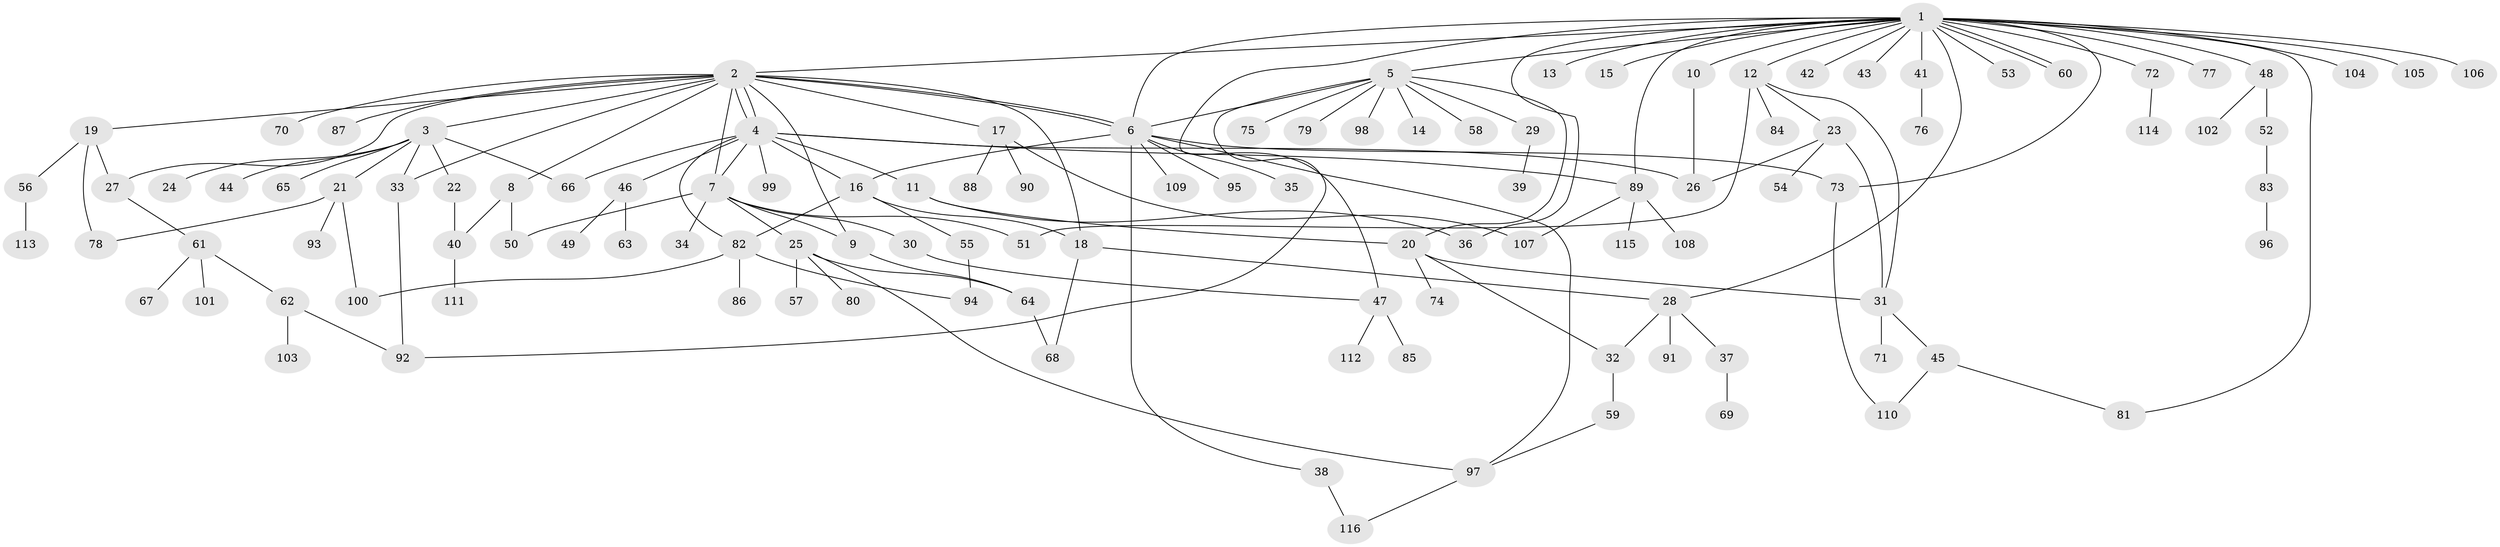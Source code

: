 // Generated by graph-tools (version 1.1) at 2025/49/03/09/25 03:49:59]
// undirected, 116 vertices, 155 edges
graph export_dot {
graph [start="1"]
  node [color=gray90,style=filled];
  1;
  2;
  3;
  4;
  5;
  6;
  7;
  8;
  9;
  10;
  11;
  12;
  13;
  14;
  15;
  16;
  17;
  18;
  19;
  20;
  21;
  22;
  23;
  24;
  25;
  26;
  27;
  28;
  29;
  30;
  31;
  32;
  33;
  34;
  35;
  36;
  37;
  38;
  39;
  40;
  41;
  42;
  43;
  44;
  45;
  46;
  47;
  48;
  49;
  50;
  51;
  52;
  53;
  54;
  55;
  56;
  57;
  58;
  59;
  60;
  61;
  62;
  63;
  64;
  65;
  66;
  67;
  68;
  69;
  70;
  71;
  72;
  73;
  74;
  75;
  76;
  77;
  78;
  79;
  80;
  81;
  82;
  83;
  84;
  85;
  86;
  87;
  88;
  89;
  90;
  91;
  92;
  93;
  94;
  95;
  96;
  97;
  98;
  99;
  100;
  101;
  102;
  103;
  104;
  105;
  106;
  107;
  108;
  109;
  110;
  111;
  112;
  113;
  114;
  115;
  116;
  1 -- 2;
  1 -- 5;
  1 -- 6;
  1 -- 10;
  1 -- 12;
  1 -- 13;
  1 -- 15;
  1 -- 28;
  1 -- 36;
  1 -- 41;
  1 -- 42;
  1 -- 43;
  1 -- 47;
  1 -- 48;
  1 -- 53;
  1 -- 60;
  1 -- 60;
  1 -- 72;
  1 -- 73;
  1 -- 77;
  1 -- 81;
  1 -- 89;
  1 -- 104;
  1 -- 105;
  1 -- 106;
  2 -- 3;
  2 -- 4;
  2 -- 4;
  2 -- 6;
  2 -- 6;
  2 -- 7;
  2 -- 8;
  2 -- 9;
  2 -- 17;
  2 -- 18;
  2 -- 19;
  2 -- 27;
  2 -- 33;
  2 -- 70;
  2 -- 87;
  3 -- 21;
  3 -- 22;
  3 -- 24;
  3 -- 33;
  3 -- 44;
  3 -- 65;
  3 -- 66;
  4 -- 7;
  4 -- 11;
  4 -- 16;
  4 -- 26;
  4 -- 46;
  4 -- 66;
  4 -- 82;
  4 -- 89;
  4 -- 99;
  5 -- 6;
  5 -- 14;
  5 -- 20;
  5 -- 29;
  5 -- 58;
  5 -- 75;
  5 -- 79;
  5 -- 92;
  5 -- 98;
  6 -- 16;
  6 -- 35;
  6 -- 38;
  6 -- 73;
  6 -- 95;
  6 -- 97;
  6 -- 109;
  7 -- 9;
  7 -- 25;
  7 -- 30;
  7 -- 34;
  7 -- 50;
  7 -- 51;
  8 -- 40;
  8 -- 50;
  9 -- 64;
  10 -- 26;
  11 -- 20;
  11 -- 36;
  12 -- 23;
  12 -- 31;
  12 -- 51;
  12 -- 84;
  16 -- 18;
  16 -- 55;
  16 -- 82;
  17 -- 88;
  17 -- 90;
  17 -- 107;
  18 -- 28;
  18 -- 68;
  19 -- 27;
  19 -- 56;
  19 -- 78;
  20 -- 31;
  20 -- 32;
  20 -- 74;
  21 -- 78;
  21 -- 93;
  21 -- 100;
  22 -- 40;
  23 -- 26;
  23 -- 31;
  23 -- 54;
  25 -- 57;
  25 -- 64;
  25 -- 80;
  25 -- 97;
  27 -- 61;
  28 -- 32;
  28 -- 37;
  28 -- 91;
  29 -- 39;
  30 -- 47;
  31 -- 45;
  31 -- 71;
  32 -- 59;
  33 -- 92;
  37 -- 69;
  38 -- 116;
  40 -- 111;
  41 -- 76;
  45 -- 81;
  45 -- 110;
  46 -- 49;
  46 -- 63;
  47 -- 85;
  47 -- 112;
  48 -- 52;
  48 -- 102;
  52 -- 83;
  55 -- 94;
  56 -- 113;
  59 -- 97;
  61 -- 62;
  61 -- 67;
  61 -- 101;
  62 -- 92;
  62 -- 103;
  64 -- 68;
  72 -- 114;
  73 -- 110;
  82 -- 86;
  82 -- 94;
  82 -- 100;
  83 -- 96;
  89 -- 107;
  89 -- 108;
  89 -- 115;
  97 -- 116;
}
